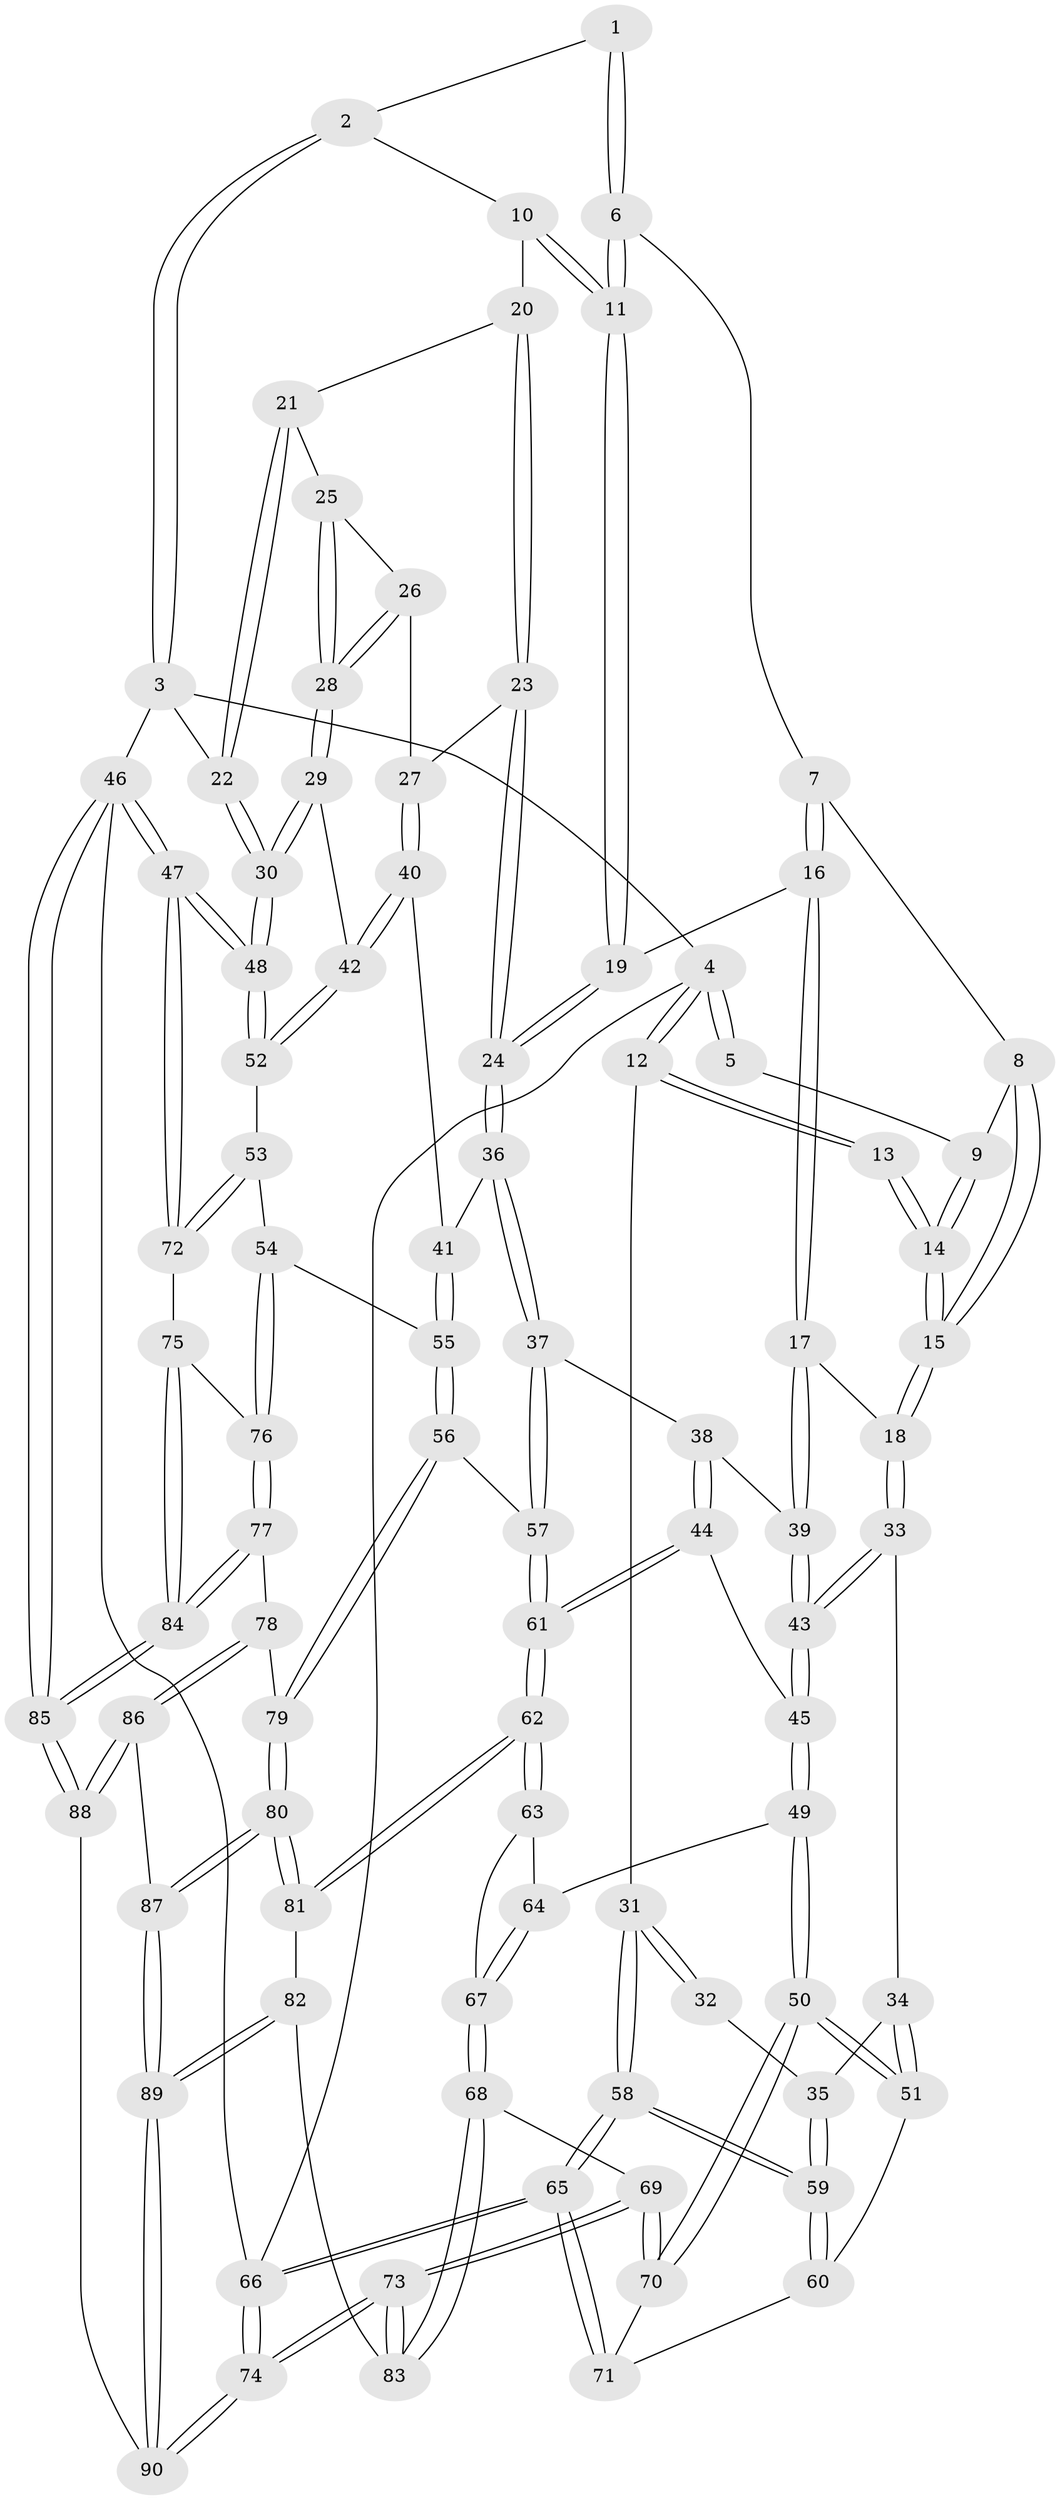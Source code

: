 // coarse degree distribution, {2: 0.027777777777777776, 5: 0.3055555555555556, 4: 0.3888888888888889, 3: 0.16666666666666666, 8: 0.027777777777777776, 6: 0.05555555555555555, 7: 0.027777777777777776}
// Generated by graph-tools (version 1.1) at 2025/06/03/04/25 22:06:04]
// undirected, 90 vertices, 222 edges
graph export_dot {
graph [start="1"]
  node [color=gray90,style=filled];
  1 [pos="+0.54851783867416+0"];
  2 [pos="+0.6099834717887496+0"];
  3 [pos="+1+0"];
  4 [pos="+0+0"];
  5 [pos="+0.239462855568598+0"];
  6 [pos="+0.4914339008287312+0.06414505192148744"];
  7 [pos="+0.48821271560186635+0.06619709063836987"];
  8 [pos="+0.48762468486374766+0.0663801808973047"];
  9 [pos="+0.23900806886179687+0"];
  10 [pos="+0.7152376834132081+0.14954513838050706"];
  11 [pos="+0.6297434684010244+0.1946171144031792"];
  12 [pos="+0+0"];
  13 [pos="+0.18375499943092338+0.1795777756757721"];
  14 [pos="+0.19771907497752847+0.1792506435544447"];
  15 [pos="+0.2324421305789973+0.20493098269981747"];
  16 [pos="+0.4374311854951258+0.2908059442217747"];
  17 [pos="+0.4019009116941945+0.3161694530618569"];
  18 [pos="+0.25537315262956733+0.24519724747072727"];
  19 [pos="+0.6172006454929186+0.2440392046772547"];
  20 [pos="+0.8259510615623202+0.14641066706510406"];
  21 [pos="+0.8901586505132724+0.11375910520747302"];
  22 [pos="+1+0"];
  23 [pos="+0.801527243502579+0.3084940386988061"];
  24 [pos="+0.6513613909877847+0.35108460430921373"];
  25 [pos="+0.9057228725968268+0.22292912973424894"];
  26 [pos="+0.8901811162671955+0.3177777403976764"];
  27 [pos="+0.8309549859231974+0.34159762269994515"];
  28 [pos="+0.9782129175343712+0.3554648168232725"];
  29 [pos="+1+0.4179319556431849"];
  30 [pos="+1+0.41254726631752564"];
  31 [pos="+0+0.35076997736531623"];
  32 [pos="+0.11259472967364859+0.24977996821369164"];
  33 [pos="+0.2244071475066693+0.3641337331570091"];
  34 [pos="+0.19408365656076867+0.41765260324018966"];
  35 [pos="+0.03254398024027051+0.43981155360094687"];
  36 [pos="+0.6418587867206882+0.4173814467536833"];
  37 [pos="+0.638621391775244+0.4213761048588591"];
  38 [pos="+0.4304991135306147+0.3523027111022348"];
  39 [pos="+0.40760213614142654+0.3326749201737788"];
  40 [pos="+0.8464069561546395+0.445909993833179"];
  41 [pos="+0.8232019164497739+0.45596924716933335"];
  42 [pos="+0.9235140431926877+0.4639289357684622"];
  43 [pos="+0.35515715435372913+0.4829054573698602"];
  44 [pos="+0.49360731436034017+0.504861392926222"];
  45 [pos="+0.35509311788295495+0.4910367868487138"];
  46 [pos="+1+1"];
  47 [pos="+1+0.8018172532787784"];
  48 [pos="+1+0.6944633448710629"];
  49 [pos="+0.3324316111869146+0.524979953166331"];
  50 [pos="+0.2518868725134398+0.551966099409064"];
  51 [pos="+0.22185349992785422+0.5111134844652868"];
  52 [pos="+0.9104208246028996+0.5525577638026348"];
  53 [pos="+0.8962235991916861+0.6014579404692127"];
  54 [pos="+0.77117781838487+0.6138896384954643"];
  55 [pos="+0.7673852291277119+0.6126770727390262"];
  56 [pos="+0.7498463975203752+0.6174473413535472"];
  57 [pos="+0.5886402398138769+0.5580186831874111"];
  58 [pos="+0+0.5496606639397712"];
  59 [pos="+0+0.5248918428025355"];
  60 [pos="+0.05722649861975294+0.5299500028673251"];
  61 [pos="+0.5823870175619057+0.5620820729788331"];
  62 [pos="+0.5586598236909983+0.6026784227865434"];
  63 [pos="+0.48388169136793346+0.6140388145251053"];
  64 [pos="+0.3371636903129881+0.530680033617416"];
  65 [pos="+0+0.7805563095662683"];
  66 [pos="+0+1"];
  67 [pos="+0.3848697752111663+0.6645755150564128"];
  68 [pos="+0.3778980918130652+0.6738346090894335"];
  69 [pos="+0.26132225927472996+0.6540955291989812"];
  70 [pos="+0.24075182074704568+0.5829896931407501"];
  71 [pos="+0.2189815715489331+0.5891208427450213"];
  72 [pos="+0.9635852681385353+0.688785025167239"];
  73 [pos="+0.18021722998262815+0.8711248279074025"];
  74 [pos="+0+1"];
  75 [pos="+0.881915643324437+0.7156299236740583"];
  76 [pos="+0.8507331363768111+0.713356540901762"];
  77 [pos="+0.7855187241422122+0.779861957700265"];
  78 [pos="+0.7534618968519027+0.772059308550144"];
  79 [pos="+0.7452625968846298+0.6481646734811983"];
  80 [pos="+0.5922183494068639+0.8052220753389273"];
  81 [pos="+0.56222339178717+0.7709298307790832"];
  82 [pos="+0.45087081724406003+0.7871942986340653"];
  83 [pos="+0.38911773962050644+0.7642786132252474"];
  84 [pos="+0.8630278488538681+0.8653829794531857"];
  85 [pos="+1+1"];
  86 [pos="+0.6271136159035103+0.835142468983635"];
  87 [pos="+0.6031592532901+0.8214724379030282"];
  88 [pos="+0.8395945862363029+1"];
  89 [pos="+0.36685922730240833+1"];
  90 [pos="+0.30692116909573675+1"];
  1 -- 2;
  1 -- 6;
  1 -- 6;
  2 -- 3;
  2 -- 3;
  2 -- 10;
  3 -- 4;
  3 -- 22;
  3 -- 46;
  4 -- 5;
  4 -- 5;
  4 -- 12;
  4 -- 12;
  4 -- 66;
  5 -- 9;
  6 -- 7;
  6 -- 11;
  6 -- 11;
  7 -- 8;
  7 -- 16;
  7 -- 16;
  8 -- 9;
  8 -- 15;
  8 -- 15;
  9 -- 14;
  9 -- 14;
  10 -- 11;
  10 -- 11;
  10 -- 20;
  11 -- 19;
  11 -- 19;
  12 -- 13;
  12 -- 13;
  12 -- 31;
  13 -- 14;
  13 -- 14;
  14 -- 15;
  14 -- 15;
  15 -- 18;
  15 -- 18;
  16 -- 17;
  16 -- 17;
  16 -- 19;
  17 -- 18;
  17 -- 39;
  17 -- 39;
  18 -- 33;
  18 -- 33;
  19 -- 24;
  19 -- 24;
  20 -- 21;
  20 -- 23;
  20 -- 23;
  21 -- 22;
  21 -- 22;
  21 -- 25;
  22 -- 30;
  22 -- 30;
  23 -- 24;
  23 -- 24;
  23 -- 27;
  24 -- 36;
  24 -- 36;
  25 -- 26;
  25 -- 28;
  25 -- 28;
  26 -- 27;
  26 -- 28;
  26 -- 28;
  27 -- 40;
  27 -- 40;
  28 -- 29;
  28 -- 29;
  29 -- 30;
  29 -- 30;
  29 -- 42;
  30 -- 48;
  30 -- 48;
  31 -- 32;
  31 -- 32;
  31 -- 58;
  31 -- 58;
  32 -- 35;
  33 -- 34;
  33 -- 43;
  33 -- 43;
  34 -- 35;
  34 -- 51;
  34 -- 51;
  35 -- 59;
  35 -- 59;
  36 -- 37;
  36 -- 37;
  36 -- 41;
  37 -- 38;
  37 -- 57;
  37 -- 57;
  38 -- 39;
  38 -- 44;
  38 -- 44;
  39 -- 43;
  39 -- 43;
  40 -- 41;
  40 -- 42;
  40 -- 42;
  41 -- 55;
  41 -- 55;
  42 -- 52;
  42 -- 52;
  43 -- 45;
  43 -- 45;
  44 -- 45;
  44 -- 61;
  44 -- 61;
  45 -- 49;
  45 -- 49;
  46 -- 47;
  46 -- 47;
  46 -- 85;
  46 -- 85;
  46 -- 66;
  47 -- 48;
  47 -- 48;
  47 -- 72;
  47 -- 72;
  48 -- 52;
  48 -- 52;
  49 -- 50;
  49 -- 50;
  49 -- 64;
  50 -- 51;
  50 -- 51;
  50 -- 70;
  50 -- 70;
  51 -- 60;
  52 -- 53;
  53 -- 54;
  53 -- 72;
  53 -- 72;
  54 -- 55;
  54 -- 76;
  54 -- 76;
  55 -- 56;
  55 -- 56;
  56 -- 57;
  56 -- 79;
  56 -- 79;
  57 -- 61;
  57 -- 61;
  58 -- 59;
  58 -- 59;
  58 -- 65;
  58 -- 65;
  59 -- 60;
  59 -- 60;
  60 -- 71;
  61 -- 62;
  61 -- 62;
  62 -- 63;
  62 -- 63;
  62 -- 81;
  62 -- 81;
  63 -- 64;
  63 -- 67;
  64 -- 67;
  64 -- 67;
  65 -- 66;
  65 -- 66;
  65 -- 71;
  65 -- 71;
  66 -- 74;
  66 -- 74;
  67 -- 68;
  67 -- 68;
  68 -- 69;
  68 -- 83;
  68 -- 83;
  69 -- 70;
  69 -- 70;
  69 -- 73;
  69 -- 73;
  70 -- 71;
  72 -- 75;
  73 -- 74;
  73 -- 74;
  73 -- 83;
  73 -- 83;
  74 -- 90;
  74 -- 90;
  75 -- 76;
  75 -- 84;
  75 -- 84;
  76 -- 77;
  76 -- 77;
  77 -- 78;
  77 -- 84;
  77 -- 84;
  78 -- 79;
  78 -- 86;
  78 -- 86;
  79 -- 80;
  79 -- 80;
  80 -- 81;
  80 -- 81;
  80 -- 87;
  80 -- 87;
  81 -- 82;
  82 -- 83;
  82 -- 89;
  82 -- 89;
  84 -- 85;
  84 -- 85;
  85 -- 88;
  85 -- 88;
  86 -- 87;
  86 -- 88;
  86 -- 88;
  87 -- 89;
  87 -- 89;
  88 -- 90;
  89 -- 90;
  89 -- 90;
}
